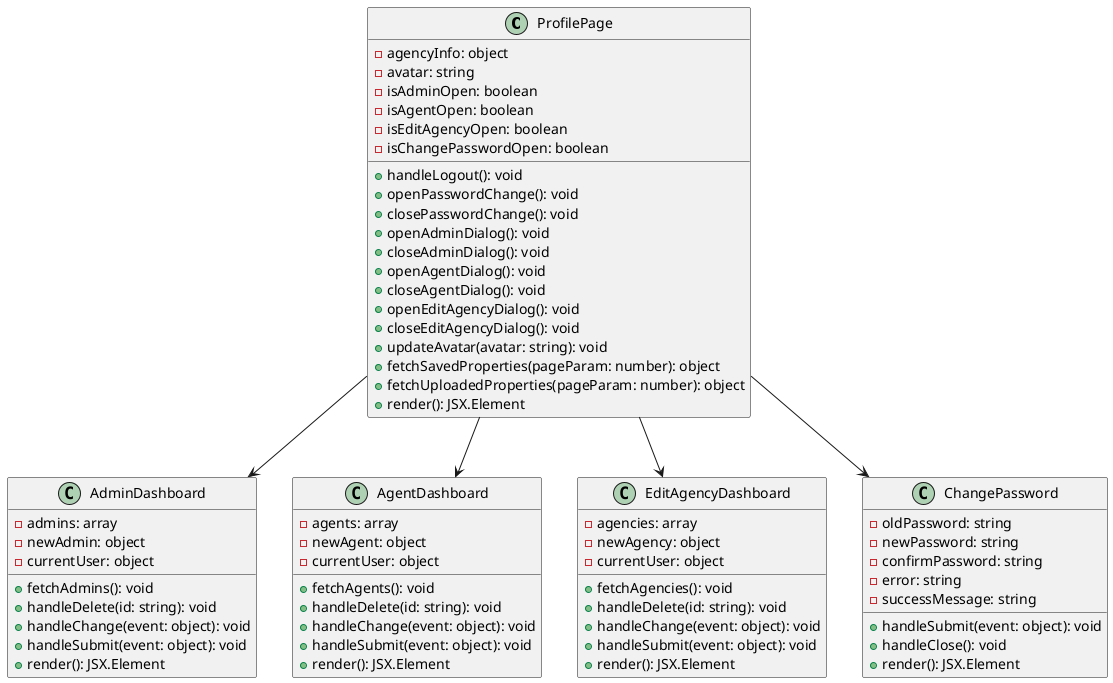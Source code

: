 @startuml
class ProfilePage {
  - agencyInfo: object
  - avatar: string
  - isAdminOpen: boolean
  - isAgentOpen: boolean
  - isEditAgencyOpen: boolean
  - isChangePasswordOpen: boolean
  + handleLogout(): void
  + openPasswordChange(): void
  + closePasswordChange(): void
  + openAdminDialog(): void
  + closeAdminDialog(): void
  + openAgentDialog(): void
  + closeAgentDialog(): void
  + openEditAgencyDialog(): void
  + closeEditAgencyDialog(): void
  + updateAvatar(avatar: string): void
  + fetchSavedProperties(pageParam: number): object
  + fetchUploadedProperties(pageParam: number): object
  + render(): JSX.Element
}

class AdminDashboard {
  - admins: array
  - newAdmin: object
  - currentUser: object
  + fetchAdmins(): void
  + handleDelete(id: string): void
  + handleChange(event: object): void
  + handleSubmit(event: object): void
  + render(): JSX.Element
}
class AgentDashboard {
  - agents: array
  - newAgent: object
  - currentUser: object
  + fetchAgents(): void
  + handleDelete(id: string): void
  + handleChange(event: object): void
  + handleSubmit(event: object): void
  + render(): JSX.Element
}
class EditAgencyDashboard {
  - agencies: array
  - newAgency: object
  - currentUser: object
  + fetchAgencies(): void
  + handleDelete(id: string): void
  + handleChange(event: object): void
  + handleSubmit(event: object): void
  + render(): JSX.Element
}
class ChangePassword {
  - oldPassword: string
  - newPassword: string
  - confirmPassword: string
  - error: string
  - successMessage: string
  + handleSubmit(event: object): void
  + handleClose(): void
  + render(): JSX.Element
}
ProfilePage --> AdminDashboard
ProfilePage --> EditAgencyDashboard
ProfilePage --> AgentDashboard
ProfilePage --> ChangePassword

@enduml
